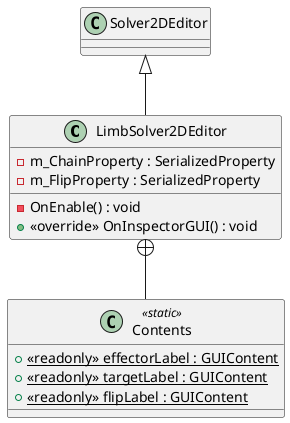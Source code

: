 @startuml
class LimbSolver2DEditor {
    - m_ChainProperty : SerializedProperty
    - m_FlipProperty : SerializedProperty
    - OnEnable() : void
    + <<override>> OnInspectorGUI() : void
}
class Contents <<static>> {
    + {static} <<readonly>> effectorLabel : GUIContent
    + {static} <<readonly>> targetLabel : GUIContent
    + {static} <<readonly>> flipLabel : GUIContent
}
Solver2DEditor <|-- LimbSolver2DEditor
LimbSolver2DEditor +-- Contents
@enduml
